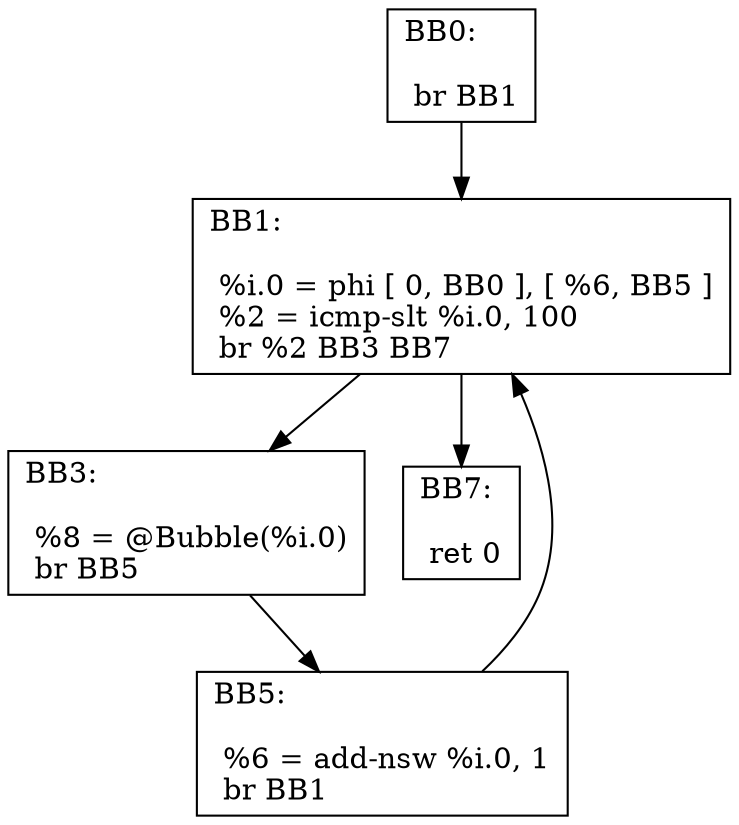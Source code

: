 digraph "CFG for 'main' function" {
	AA0 [shape=record, label="{BB0:\l\l  br  BB1\l}"];
	AA0 -> AA1
	AA1 [shape=record, label="{BB1:\l\l  %i.0 = phi [ 0, BB0 ], [  %6, BB5 ]\l %2 = icmp-slt %i.0,  100\l br %2 BB3 BB7\l}"];
	AA1 -> AA3
	AA1 -> AA7
	AA3 [shape=record, label="{BB3:\l\l  %8 = @Bubble(%i.0)\l br  BB5\l}"];
	AA3 -> AA5
	AA5 [shape=record, label="{BB5:\l\l  %6 = add-nsw %i.0,  1\l br  BB1\l}"];
	AA5 -> AA1
	AA7 [shape=record, label="{BB7:\l\l  ret 0\l}"];
}
